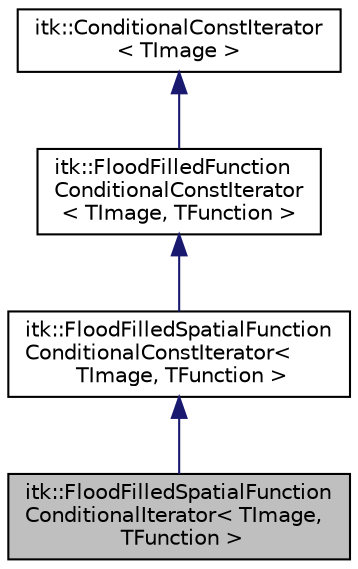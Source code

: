 digraph "itk::FloodFilledSpatialFunctionConditionalIterator&lt; TImage, TFunction &gt;"
{
 // LATEX_PDF_SIZE
  edge [fontname="Helvetica",fontsize="10",labelfontname="Helvetica",labelfontsize="10"];
  node [fontname="Helvetica",fontsize="10",shape=record];
  Node1 [label="itk::FloodFilledSpatialFunction\lConditionalIterator\< TImage,\l TFunction \>",height=0.2,width=0.4,color="black", fillcolor="grey75", style="filled", fontcolor="black",tooltip="Iterates over a flood-filled spatial function with write access to pixels."];
  Node2 -> Node1 [dir="back",color="midnightblue",fontsize="10",style="solid",fontname="Helvetica"];
  Node2 [label="itk::FloodFilledSpatialFunction\lConditionalConstIterator\<\l TImage, TFunction \>",height=0.2,width=0.4,color="black", fillcolor="white", style="filled",URL="$classitk_1_1FloodFilledSpatialFunctionConditionalConstIterator.html",tooltip="Iterates over a flood-filled spatial function with read-only access to pixels."];
  Node3 -> Node2 [dir="back",color="midnightblue",fontsize="10",style="solid",fontname="Helvetica"];
  Node3 [label="itk::FloodFilledFunction\lConditionalConstIterator\l\< TImage, TFunction \>",height=0.2,width=0.4,color="black", fillcolor="white", style="filled",URL="$classitk_1_1FloodFilledFunctionConditionalConstIterator.html",tooltip="Iterates over a flood-filled spatial function."];
  Node4 -> Node3 [dir="back",color="midnightblue",fontsize="10",style="solid",fontname="Helvetica"];
  Node4 [label="itk::ConditionalConstIterator\l\< TImage \>",height=0.2,width=0.4,color="black", fillcolor="white", style="filled",URL="$classitk_1_1ConditionalConstIterator.html",tooltip="A base class for other iterators where membership in the set of output pixels is conditional upon som..."];
}
